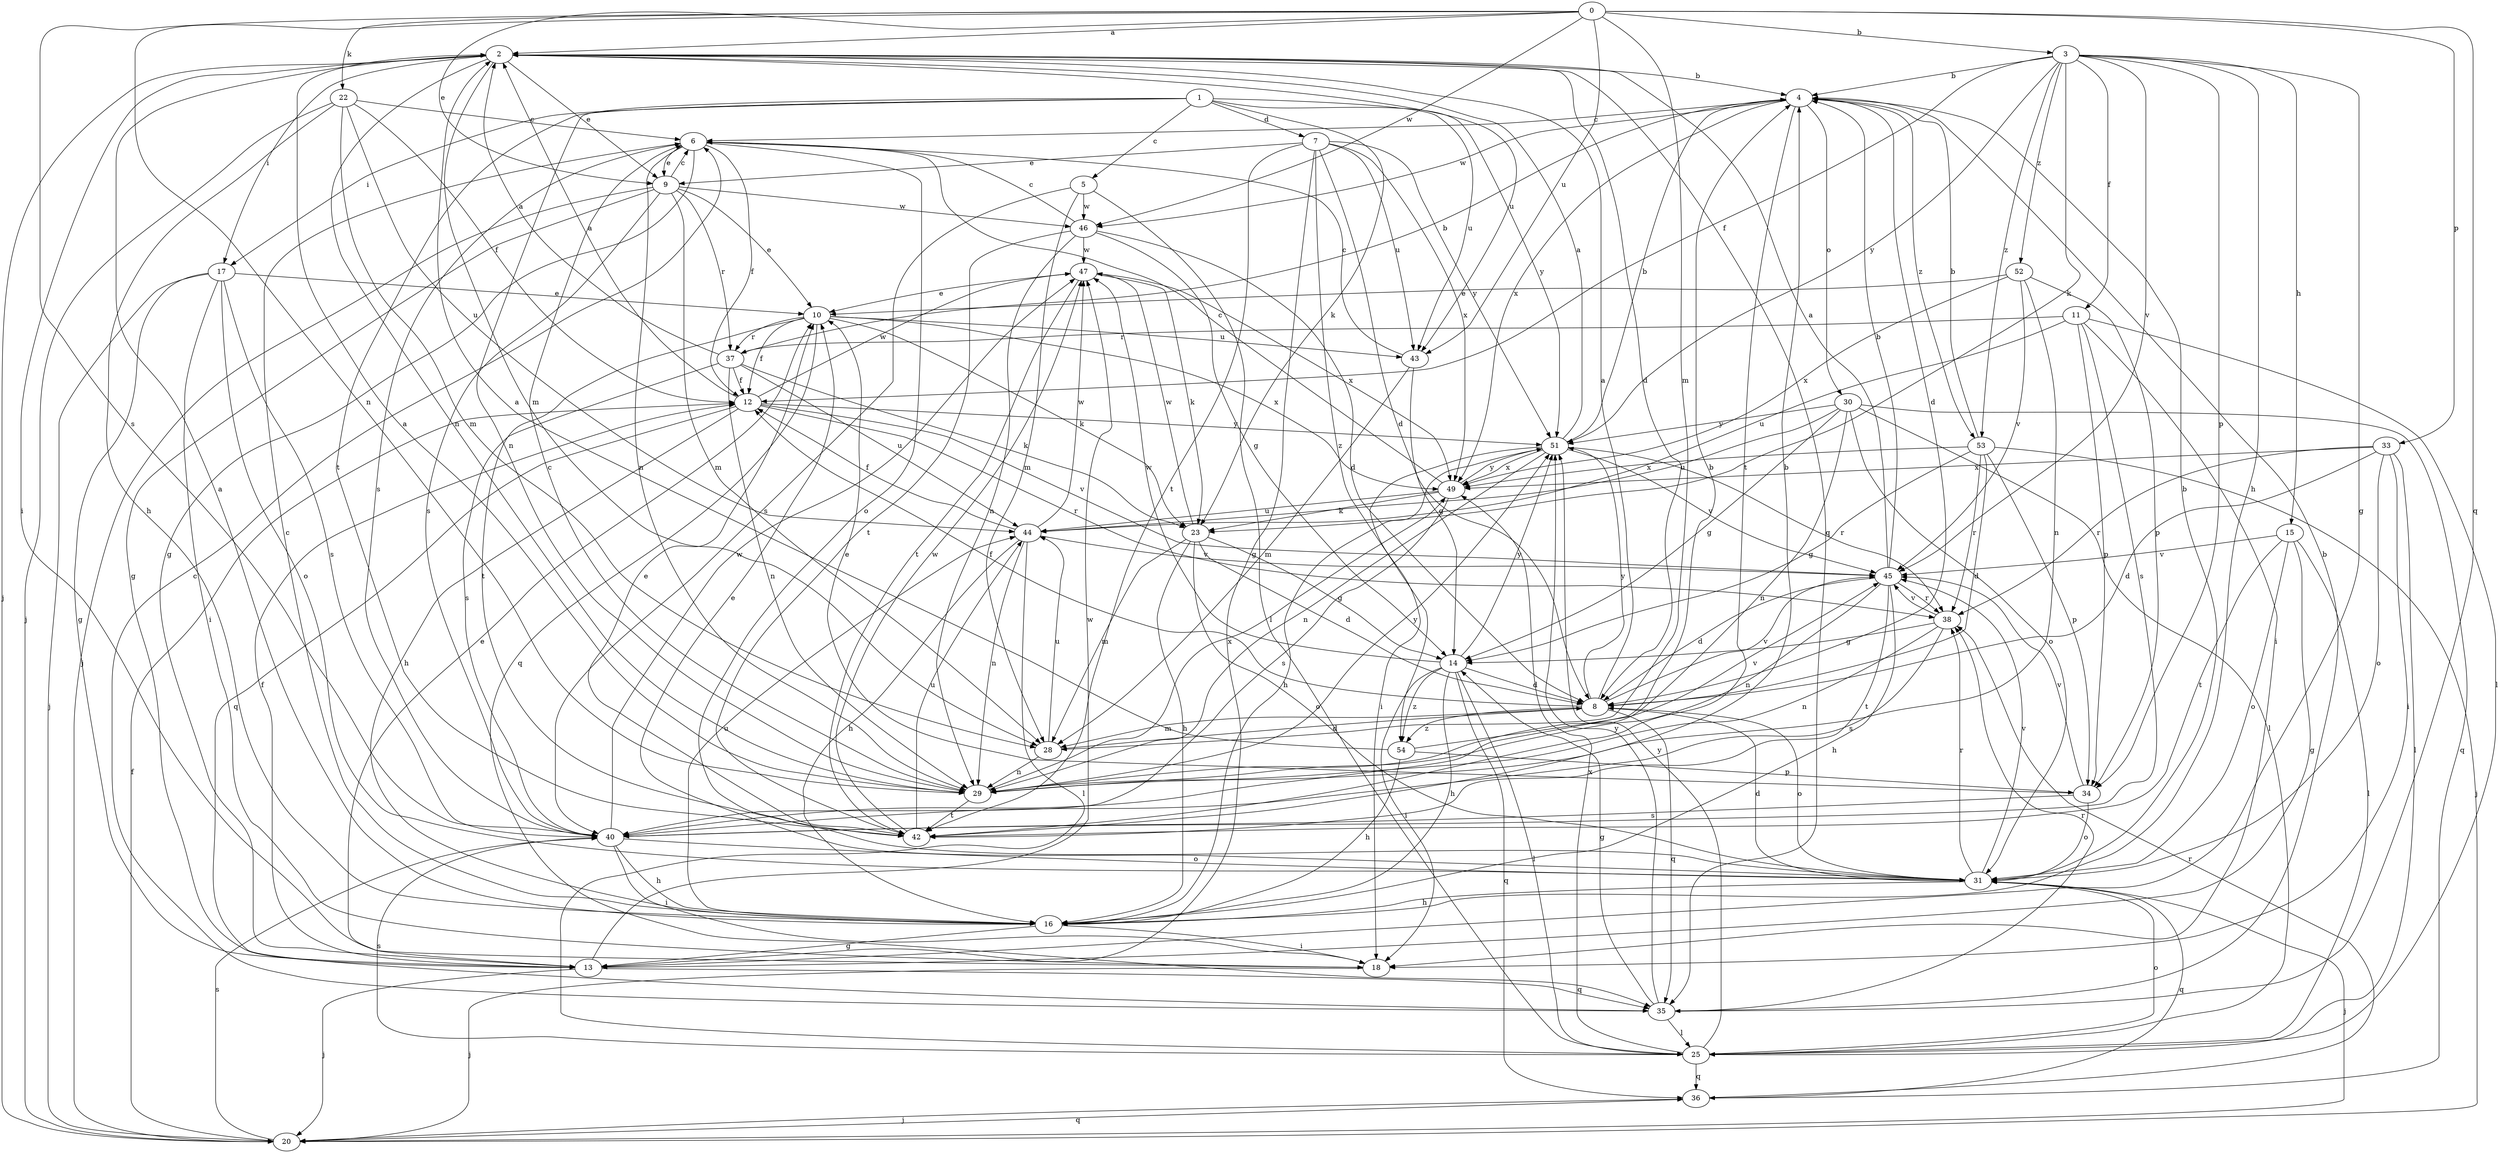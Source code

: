 strict digraph  {
0;
1;
2;
3;
4;
5;
6;
7;
8;
9;
10;
11;
12;
13;
14;
15;
16;
17;
18;
20;
22;
23;
25;
28;
29;
30;
31;
33;
34;
35;
36;
37;
38;
40;
42;
43;
44;
45;
46;
47;
49;
51;
52;
53;
54;
0 -> 2  [label=a];
0 -> 3  [label=b];
0 -> 9  [label=e];
0 -> 22  [label=k];
0 -> 28  [label=m];
0 -> 29  [label=n];
0 -> 33  [label=p];
0 -> 35  [label=q];
0 -> 40  [label=s];
0 -> 43  [label=u];
0 -> 46  [label=w];
1 -> 5  [label=c];
1 -> 7  [label=d];
1 -> 17  [label=i];
1 -> 23  [label=k];
1 -> 29  [label=n];
1 -> 42  [label=t];
1 -> 43  [label=u];
1 -> 51  [label=y];
2 -> 4  [label=b];
2 -> 8  [label=d];
2 -> 9  [label=e];
2 -> 17  [label=i];
2 -> 18  [label=i];
2 -> 20  [label=j];
2 -> 28  [label=m];
2 -> 29  [label=n];
2 -> 35  [label=q];
2 -> 43  [label=u];
3 -> 4  [label=b];
3 -> 11  [label=f];
3 -> 12  [label=f];
3 -> 13  [label=g];
3 -> 15  [label=h];
3 -> 16  [label=h];
3 -> 23  [label=k];
3 -> 34  [label=p];
3 -> 45  [label=v];
3 -> 51  [label=y];
3 -> 52  [label=z];
3 -> 53  [label=z];
4 -> 6  [label=c];
4 -> 8  [label=d];
4 -> 30  [label=o];
4 -> 42  [label=t];
4 -> 46  [label=w];
4 -> 49  [label=x];
4 -> 53  [label=z];
5 -> 25  [label=l];
5 -> 28  [label=m];
5 -> 40  [label=s];
5 -> 46  [label=w];
6 -> 9  [label=e];
6 -> 12  [label=f];
6 -> 13  [label=g];
6 -> 29  [label=n];
6 -> 31  [label=o];
6 -> 40  [label=s];
7 -> 8  [label=d];
7 -> 9  [label=e];
7 -> 13  [label=g];
7 -> 42  [label=t];
7 -> 43  [label=u];
7 -> 49  [label=x];
7 -> 51  [label=y];
7 -> 54  [label=z];
8 -> 2  [label=a];
8 -> 12  [label=f];
8 -> 28  [label=m];
8 -> 31  [label=o];
8 -> 35  [label=q];
8 -> 45  [label=v];
8 -> 51  [label=y];
8 -> 54  [label=z];
9 -> 6  [label=c];
9 -> 10  [label=e];
9 -> 13  [label=g];
9 -> 20  [label=j];
9 -> 28  [label=m];
9 -> 37  [label=r];
9 -> 40  [label=s];
9 -> 46  [label=w];
10 -> 12  [label=f];
10 -> 23  [label=k];
10 -> 35  [label=q];
10 -> 37  [label=r];
10 -> 42  [label=t];
10 -> 43  [label=u];
10 -> 49  [label=x];
11 -> 18  [label=i];
11 -> 25  [label=l];
11 -> 34  [label=p];
11 -> 37  [label=r];
11 -> 40  [label=s];
11 -> 44  [label=u];
12 -> 2  [label=a];
12 -> 16  [label=h];
12 -> 35  [label=q];
12 -> 38  [label=r];
12 -> 45  [label=v];
12 -> 47  [label=w];
12 -> 51  [label=y];
13 -> 10  [label=e];
13 -> 12  [label=f];
13 -> 20  [label=j];
13 -> 35  [label=q];
13 -> 47  [label=w];
14 -> 8  [label=d];
14 -> 16  [label=h];
14 -> 18  [label=i];
14 -> 25  [label=l];
14 -> 36  [label=q];
14 -> 47  [label=w];
14 -> 51  [label=y];
14 -> 54  [label=z];
15 -> 13  [label=g];
15 -> 25  [label=l];
15 -> 31  [label=o];
15 -> 42  [label=t];
15 -> 45  [label=v];
16 -> 2  [label=a];
16 -> 6  [label=c];
16 -> 13  [label=g];
16 -> 18  [label=i];
16 -> 44  [label=u];
17 -> 10  [label=e];
17 -> 13  [label=g];
17 -> 18  [label=i];
17 -> 20  [label=j];
17 -> 31  [label=o];
17 -> 40  [label=s];
18 -> 20  [label=j];
20 -> 12  [label=f];
20 -> 36  [label=q];
20 -> 40  [label=s];
22 -> 6  [label=c];
22 -> 12  [label=f];
22 -> 16  [label=h];
22 -> 20  [label=j];
22 -> 28  [label=m];
22 -> 44  [label=u];
23 -> 8  [label=d];
23 -> 14  [label=g];
23 -> 16  [label=h];
23 -> 28  [label=m];
23 -> 31  [label=o];
23 -> 47  [label=w];
25 -> 31  [label=o];
25 -> 36  [label=q];
25 -> 40  [label=s];
25 -> 49  [label=x];
25 -> 51  [label=y];
28 -> 8  [label=d];
28 -> 29  [label=n];
28 -> 44  [label=u];
29 -> 2  [label=a];
29 -> 6  [label=c];
29 -> 42  [label=t];
29 -> 49  [label=x];
29 -> 51  [label=y];
30 -> 14  [label=g];
30 -> 25  [label=l];
30 -> 29  [label=n];
30 -> 31  [label=o];
30 -> 36  [label=q];
30 -> 44  [label=u];
30 -> 51  [label=y];
31 -> 4  [label=b];
31 -> 8  [label=d];
31 -> 10  [label=e];
31 -> 16  [label=h];
31 -> 20  [label=j];
31 -> 36  [label=q];
31 -> 38  [label=r];
31 -> 45  [label=v];
33 -> 8  [label=d];
33 -> 18  [label=i];
33 -> 25  [label=l];
33 -> 31  [label=o];
33 -> 38  [label=r];
33 -> 49  [label=x];
34 -> 10  [label=e];
34 -> 31  [label=o];
34 -> 40  [label=s];
34 -> 45  [label=v];
35 -> 4  [label=b];
35 -> 6  [label=c];
35 -> 14  [label=g];
35 -> 25  [label=l];
35 -> 38  [label=r];
35 -> 51  [label=y];
36 -> 20  [label=j];
36 -> 38  [label=r];
37 -> 2  [label=a];
37 -> 4  [label=b];
37 -> 12  [label=f];
37 -> 23  [label=k];
37 -> 29  [label=n];
37 -> 40  [label=s];
37 -> 44  [label=u];
38 -> 14  [label=g];
38 -> 29  [label=n];
38 -> 40  [label=s];
38 -> 45  [label=v];
40 -> 4  [label=b];
40 -> 16  [label=h];
40 -> 18  [label=i];
40 -> 31  [label=o];
40 -> 47  [label=w];
42 -> 4  [label=b];
42 -> 10  [label=e];
42 -> 44  [label=u];
42 -> 47  [label=w];
43 -> 6  [label=c];
43 -> 14  [label=g];
43 -> 28  [label=m];
44 -> 12  [label=f];
44 -> 16  [label=h];
44 -> 25  [label=l];
44 -> 29  [label=n];
44 -> 45  [label=v];
44 -> 47  [label=w];
45 -> 2  [label=a];
45 -> 4  [label=b];
45 -> 8  [label=d];
45 -> 16  [label=h];
45 -> 29  [label=n];
45 -> 38  [label=r];
45 -> 42  [label=t];
46 -> 6  [label=c];
46 -> 8  [label=d];
46 -> 14  [label=g];
46 -> 29  [label=n];
46 -> 42  [label=t];
46 -> 47  [label=w];
47 -> 10  [label=e];
47 -> 23  [label=k];
47 -> 42  [label=t];
47 -> 49  [label=x];
49 -> 6  [label=c];
49 -> 23  [label=k];
49 -> 40  [label=s];
49 -> 44  [label=u];
49 -> 51  [label=y];
51 -> 2  [label=a];
51 -> 4  [label=b];
51 -> 16  [label=h];
51 -> 18  [label=i];
51 -> 29  [label=n];
51 -> 38  [label=r];
51 -> 45  [label=v];
51 -> 49  [label=x];
52 -> 10  [label=e];
52 -> 29  [label=n];
52 -> 34  [label=p];
52 -> 45  [label=v];
52 -> 49  [label=x];
53 -> 4  [label=b];
53 -> 8  [label=d];
53 -> 14  [label=g];
53 -> 20  [label=j];
53 -> 34  [label=p];
53 -> 38  [label=r];
53 -> 49  [label=x];
54 -> 2  [label=a];
54 -> 16  [label=h];
54 -> 34  [label=p];
54 -> 45  [label=v];
}

